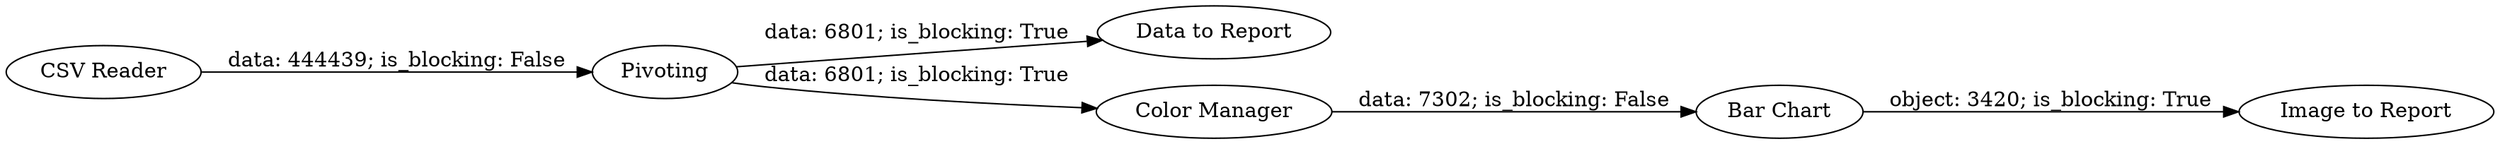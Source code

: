 digraph {
	"-1324135053770945660_1" [label="CSV Reader"]
	"-1324135053770945660_7" [label="Data to Report"]
	"-1324135053770945660_5" [label="Color Manager"]
	"-1324135053770945660_6" [label="Bar Chart"]
	"-1324135053770945660_2" [label=Pivoting]
	"-1324135053770945660_8" [label="Image to Report"]
	"-1324135053770945660_5" -> "-1324135053770945660_6" [label="data: 7302; is_blocking: False"]
	"-1324135053770945660_2" -> "-1324135053770945660_5" [label="data: 6801; is_blocking: True"]
	"-1324135053770945660_2" -> "-1324135053770945660_7" [label="data: 6801; is_blocking: True"]
	"-1324135053770945660_6" -> "-1324135053770945660_8" [label="object: 3420; is_blocking: True"]
	"-1324135053770945660_1" -> "-1324135053770945660_2" [label="data: 444439; is_blocking: False"]
	rankdir=LR
}
